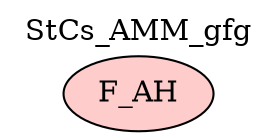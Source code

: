digraph {graph[label=StCs_AMM_gfg,labelloc=tl,labelfontsize=12];
"F_AH"[shape=oval,fillcolor="#FFCCCC",style ="filled",label="F_AH"];

}